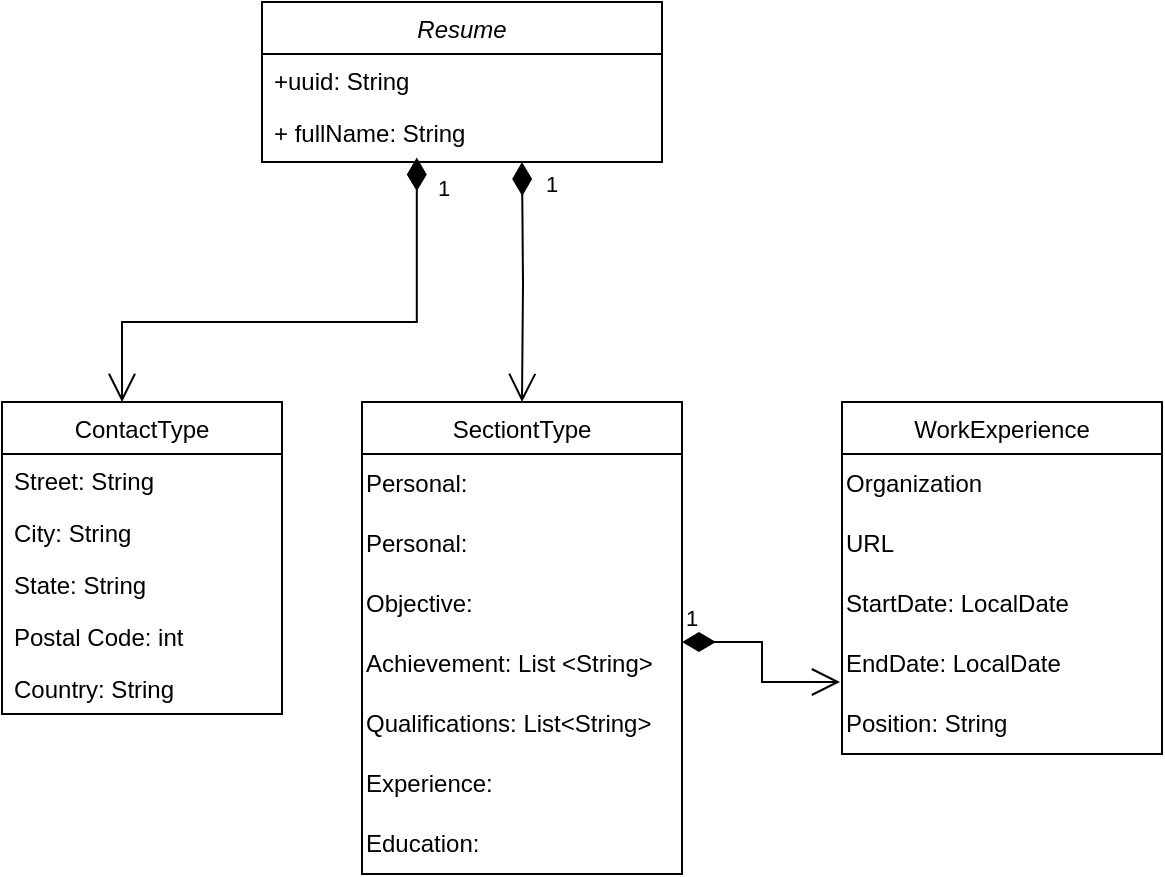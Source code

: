 <mxfile version="20.8.23" type="github">
  <diagram id="C5RBs43oDa-KdzZeNtuy" name="Page-1">
    <mxGraphModel dx="1114" dy="584" grid="1" gridSize="10" guides="1" tooltips="1" connect="1" arrows="1" fold="1" page="1" pageScale="1" pageWidth="827" pageHeight="1169" math="0" shadow="0">
      <root>
        <mxCell id="WIyWlLk6GJQsqaUBKTNV-0" />
        <mxCell id="WIyWlLk6GJQsqaUBKTNV-1" parent="WIyWlLk6GJQsqaUBKTNV-0" />
        <mxCell id="zkfFHV4jXpPFQw0GAbJ--0" value="Resume" style="swimlane;fontStyle=2;align=center;verticalAlign=top;childLayout=stackLayout;horizontal=1;startSize=26;horizontalStack=0;resizeParent=1;resizeLast=0;collapsible=1;marginBottom=0;rounded=0;shadow=0;strokeWidth=1;" parent="WIyWlLk6GJQsqaUBKTNV-1" vertex="1">
          <mxGeometry x="190" y="160" width="200" height="80" as="geometry">
            <mxRectangle x="230" y="140" width="160" height="26" as="alternateBounds" />
          </mxGeometry>
        </mxCell>
        <mxCell id="zkfFHV4jXpPFQw0GAbJ--1" value="+uuid: String&#xa;" style="text;align=left;verticalAlign=top;spacingLeft=4;spacingRight=4;overflow=hidden;rotatable=0;points=[[0,0.5],[1,0.5]];portConstraint=eastwest;" parent="zkfFHV4jXpPFQw0GAbJ--0" vertex="1">
          <mxGeometry y="26" width="200" height="26" as="geometry" />
        </mxCell>
        <mxCell id="zkfFHV4jXpPFQw0GAbJ--2" value="+ fullName: String&#xa;" style="text;align=left;verticalAlign=top;spacingLeft=4;spacingRight=4;overflow=hidden;rotatable=0;points=[[0,0.5],[1,0.5]];portConstraint=eastwest;rounded=0;shadow=0;html=0;" parent="zkfFHV4jXpPFQw0GAbJ--0" vertex="1">
          <mxGeometry y="52" width="200" height="26" as="geometry" />
        </mxCell>
        <mxCell id="zkfFHV4jXpPFQw0GAbJ--17" value="ContactType" style="swimlane;fontStyle=0;align=center;verticalAlign=top;childLayout=stackLayout;horizontal=1;startSize=26;horizontalStack=0;resizeParent=1;resizeLast=0;collapsible=1;marginBottom=0;rounded=0;shadow=0;strokeWidth=1;" parent="WIyWlLk6GJQsqaUBKTNV-1" vertex="1">
          <mxGeometry x="60" y="360" width="140" height="156" as="geometry">
            <mxRectangle x="550" y="140" width="160" height="26" as="alternateBounds" />
          </mxGeometry>
        </mxCell>
        <mxCell id="zkfFHV4jXpPFQw0GAbJ--18" value="Street: String" style="text;align=left;verticalAlign=top;spacingLeft=4;spacingRight=4;overflow=hidden;rotatable=0;points=[[0,0.5],[1,0.5]];portConstraint=eastwest;" parent="zkfFHV4jXpPFQw0GAbJ--17" vertex="1">
          <mxGeometry y="26" width="140" height="26" as="geometry" />
        </mxCell>
        <mxCell id="zkfFHV4jXpPFQw0GAbJ--19" value="City: String" style="text;align=left;verticalAlign=top;spacingLeft=4;spacingRight=4;overflow=hidden;rotatable=0;points=[[0,0.5],[1,0.5]];portConstraint=eastwest;rounded=0;shadow=0;html=0;" parent="zkfFHV4jXpPFQw0GAbJ--17" vertex="1">
          <mxGeometry y="52" width="140" height="26" as="geometry" />
        </mxCell>
        <mxCell id="zkfFHV4jXpPFQw0GAbJ--20" value="State: String" style="text;align=left;verticalAlign=top;spacingLeft=4;spacingRight=4;overflow=hidden;rotatable=0;points=[[0,0.5],[1,0.5]];portConstraint=eastwest;rounded=0;shadow=0;html=0;" parent="zkfFHV4jXpPFQw0GAbJ--17" vertex="1">
          <mxGeometry y="78" width="140" height="26" as="geometry" />
        </mxCell>
        <mxCell id="zkfFHV4jXpPFQw0GAbJ--21" value="Postal Code: int" style="text;align=left;verticalAlign=top;spacingLeft=4;spacingRight=4;overflow=hidden;rotatable=0;points=[[0,0.5],[1,0.5]];portConstraint=eastwest;rounded=0;shadow=0;html=0;" parent="zkfFHV4jXpPFQw0GAbJ--17" vertex="1">
          <mxGeometry y="104" width="140" height="26" as="geometry" />
        </mxCell>
        <mxCell id="zkfFHV4jXpPFQw0GAbJ--22" value="Country: String" style="text;align=left;verticalAlign=top;spacingLeft=4;spacingRight=4;overflow=hidden;rotatable=0;points=[[0,0.5],[1,0.5]];portConstraint=eastwest;rounded=0;shadow=0;html=0;" parent="zkfFHV4jXpPFQw0GAbJ--17" vertex="1">
          <mxGeometry y="130" width="140" height="26" as="geometry" />
        </mxCell>
        <mxCell id="bFIOijKOO5QufWJZUtY_-4" value="SectiontType" style="swimlane;fontStyle=0;align=center;verticalAlign=top;childLayout=stackLayout;horizontal=1;startSize=26;horizontalStack=0;resizeParent=1;resizeLast=0;collapsible=1;marginBottom=0;rounded=0;shadow=0;strokeWidth=1;" parent="WIyWlLk6GJQsqaUBKTNV-1" vertex="1">
          <mxGeometry x="240" y="360" width="160" height="236" as="geometry">
            <mxRectangle x="550" y="140" width="160" height="26" as="alternateBounds" />
          </mxGeometry>
        </mxCell>
        <mxCell id="BEWiEqvAeWAhzxTITzaQ-1" value="Personal:" style="text;html=1;align=left;verticalAlign=middle;resizable=0;points=[];autosize=1;strokeColor=none;fillColor=none;" vertex="1" parent="bFIOijKOO5QufWJZUtY_-4">
          <mxGeometry y="26" width="160" height="30" as="geometry" />
        </mxCell>
        <mxCell id="BEWiEqvAeWAhzxTITzaQ-11" value="Personal:" style="text;html=1;align=left;verticalAlign=middle;resizable=0;points=[];autosize=1;strokeColor=none;fillColor=none;" vertex="1" parent="bFIOijKOO5QufWJZUtY_-4">
          <mxGeometry y="56" width="160" height="30" as="geometry" />
        </mxCell>
        <mxCell id="BEWiEqvAeWAhzxTITzaQ-3" value="Objective:" style="text;html=1;align=left;verticalAlign=middle;resizable=0;points=[];autosize=1;strokeColor=none;fillColor=none;" vertex="1" parent="bFIOijKOO5QufWJZUtY_-4">
          <mxGeometry y="86" width="160" height="30" as="geometry" />
        </mxCell>
        <mxCell id="BEWiEqvAeWAhzxTITzaQ-9" value="Achievement: List &amp;lt;String&amp;gt;" style="text;html=1;align=left;verticalAlign=middle;resizable=0;points=[];autosize=1;strokeColor=none;fillColor=none;" vertex="1" parent="bFIOijKOO5QufWJZUtY_-4">
          <mxGeometry y="116" width="160" height="30" as="geometry" />
        </mxCell>
        <mxCell id="BEWiEqvAeWAhzxTITzaQ-4" value="Qualifications: List&amp;lt;String&amp;gt;" style="text;html=1;align=left;verticalAlign=middle;resizable=0;points=[];autosize=1;strokeColor=none;fillColor=none;" vertex="1" parent="bFIOijKOO5QufWJZUtY_-4">
          <mxGeometry y="146" width="160" height="30" as="geometry" />
        </mxCell>
        <mxCell id="BEWiEqvAeWAhzxTITzaQ-5" value="Experience:" style="text;html=1;align=left;verticalAlign=middle;resizable=0;points=[];autosize=1;strokeColor=none;fillColor=none;" vertex="1" parent="bFIOijKOO5QufWJZUtY_-4">
          <mxGeometry y="176" width="160" height="30" as="geometry" />
        </mxCell>
        <mxCell id="BEWiEqvAeWAhzxTITzaQ-6" value="Education:" style="text;html=1;align=left;verticalAlign=middle;resizable=0;points=[];autosize=1;strokeColor=none;fillColor=none;" vertex="1" parent="bFIOijKOO5QufWJZUtY_-4">
          <mxGeometry y="206" width="160" height="30" as="geometry" />
        </mxCell>
        <mxCell id="bFIOijKOO5QufWJZUtY_-14" value="WorkExperience" style="swimlane;fontStyle=0;align=center;verticalAlign=top;childLayout=stackLayout;horizontal=1;startSize=26;horizontalStack=0;resizeParent=1;resizeLast=0;collapsible=1;marginBottom=0;rounded=0;shadow=0;strokeWidth=1;" parent="WIyWlLk6GJQsqaUBKTNV-1" vertex="1">
          <mxGeometry x="480" y="360" width="160" height="176" as="geometry">
            <mxRectangle x="550" y="140" width="160" height="26" as="alternateBounds" />
          </mxGeometry>
        </mxCell>
        <mxCell id="BEWiEqvAeWAhzxTITzaQ-7" value="Organization" style="text;html=1;align=left;verticalAlign=middle;resizable=0;points=[];autosize=1;strokeColor=none;fillColor=none;" vertex="1" parent="bFIOijKOO5QufWJZUtY_-14">
          <mxGeometry y="26" width="160" height="30" as="geometry" />
        </mxCell>
        <mxCell id="bFIOijKOO5QufWJZUtY_-35" value="URL" style="text;html=1;align=left;verticalAlign=middle;resizable=0;points=[];autosize=1;strokeColor=none;fillColor=none;" parent="bFIOijKOO5QufWJZUtY_-14" vertex="1">
          <mxGeometry y="56" width="160" height="30" as="geometry" />
        </mxCell>
        <mxCell id="bFIOijKOO5QufWJZUtY_-36" value="StartDate: LocalDate" style="text;html=1;align=left;verticalAlign=middle;resizable=0;points=[];autosize=1;strokeColor=none;fillColor=none;" parent="bFIOijKOO5QufWJZUtY_-14" vertex="1">
          <mxGeometry y="86" width="160" height="30" as="geometry" />
        </mxCell>
        <mxCell id="bFIOijKOO5QufWJZUtY_-37" value="EndDate: LocalDate" style="text;html=1;align=left;verticalAlign=middle;resizable=0;points=[];autosize=1;strokeColor=none;fillColor=none;" parent="bFIOijKOO5QufWJZUtY_-14" vertex="1">
          <mxGeometry y="116" width="160" height="30" as="geometry" />
        </mxCell>
        <mxCell id="bFIOijKOO5QufWJZUtY_-38" value="Position: String" style="text;html=1;align=left;verticalAlign=middle;resizable=0;points=[];autosize=1;strokeColor=none;fillColor=none;" parent="bFIOijKOO5QufWJZUtY_-14" vertex="1">
          <mxGeometry y="146" width="160" height="30" as="geometry" />
        </mxCell>
        <mxCell id="bFIOijKOO5QufWJZUtY_-29" value="1" style="endArrow=open;html=1;endSize=12;startArrow=diamondThin;startSize=14;startFill=1;edgeStyle=orthogonalEdgeStyle;align=left;verticalAlign=bottom;rounded=0;entryX=0.5;entryY=0;entryDx=0;entryDy=0;" parent="WIyWlLk6GJQsqaUBKTNV-1" edge="1" target="bFIOijKOO5QufWJZUtY_-4">
          <mxGeometry x="-0.667" y="10" relative="1" as="geometry">
            <mxPoint x="320" y="240" as="sourcePoint" />
            <mxPoint x="320" y="350" as="targetPoint" />
            <Array as="points" />
            <mxPoint as="offset" />
          </mxGeometry>
        </mxCell>
        <mxCell id="bFIOijKOO5QufWJZUtY_-31" value="1" style="endArrow=open;html=1;endSize=12;startArrow=diamondThin;startSize=14;startFill=1;edgeStyle=orthogonalEdgeStyle;align=left;verticalAlign=bottom;rounded=0;exitX=0.337;exitY=1.057;exitDx=0;exitDy=0;exitPerimeter=0;" parent="WIyWlLk6GJQsqaUBKTNV-1" edge="1">
          <mxGeometry x="-0.822" y="9" relative="1" as="geometry">
            <mxPoint x="267.4" y="237.71" as="sourcePoint" />
            <mxPoint x="120" y="360" as="targetPoint" />
            <Array as="points">
              <mxPoint x="267" y="320" />
              <mxPoint x="120" y="320" />
            </Array>
            <mxPoint as="offset" />
          </mxGeometry>
        </mxCell>
        <mxCell id="bFIOijKOO5QufWJZUtY_-33" value="1" style="endArrow=open;html=1;endSize=12;startArrow=diamondThin;startSize=14;startFill=1;edgeStyle=orthogonalEdgeStyle;align=left;verticalAlign=bottom;rounded=0;entryX=-0.006;entryY=0.833;entryDx=0;entryDy=0;entryPerimeter=0;" parent="WIyWlLk6GJQsqaUBKTNV-1" edge="1" target="bFIOijKOO5QufWJZUtY_-37">
          <mxGeometry x="-1" y="3" relative="1" as="geometry">
            <mxPoint x="400" y="480" as="sourcePoint" />
            <mxPoint x="520" y="500" as="targetPoint" />
            <Array as="points">
              <mxPoint x="440" y="480" />
              <mxPoint x="440" y="500" />
            </Array>
          </mxGeometry>
        </mxCell>
      </root>
    </mxGraphModel>
  </diagram>
</mxfile>
